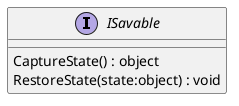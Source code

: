 @startuml
interface ISavable {
    CaptureState() : object
    RestoreState(state:object) : void
}
@enduml
